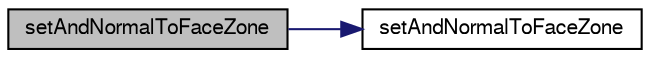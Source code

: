 digraph "setAndNormalToFaceZone"
{
  bgcolor="transparent";
  edge [fontname="FreeSans",fontsize="10",labelfontname="FreeSans",labelfontsize="10"];
  node [fontname="FreeSans",fontsize="10",shape=record];
  rankdir="LR";
  Node3 [label="setAndNormalToFaceZone",height=0.2,width=0.4,color="black", fillcolor="grey75", style="filled", fontcolor="black"];
  Node3 -> Node4 [color="midnightblue",fontsize="10",style="solid",fontname="FreeSans"];
  Node4 [label="setAndNormalToFaceZone",height=0.2,width=0.4,color="black",URL="$a25390.html#a7161ad3ce8a37acf8fb336a554ada163",tooltip="Construct from components. "];
}
